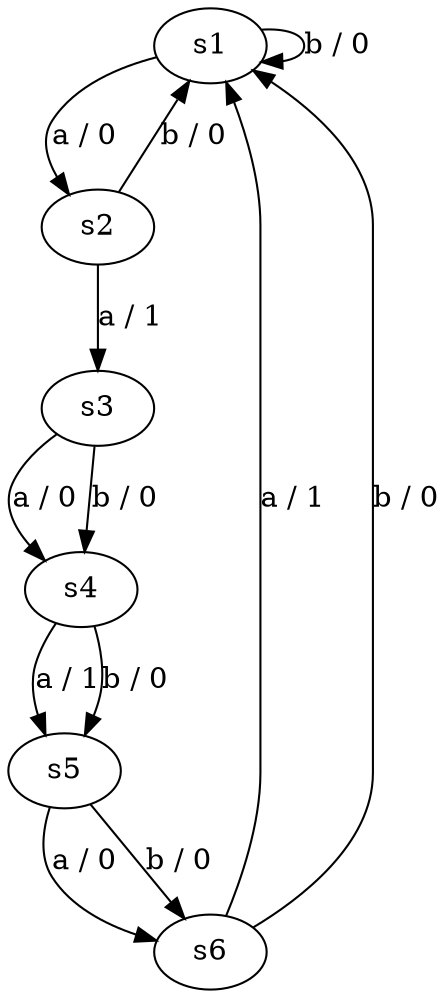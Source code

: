 digraph distinguishable {
    s1 -> s2 [label="a / 0"];
    s2 -> s3 [label="a / 1"];
    s3 -> s4 [label="a / 0"];
    s4 -> s5 [label="a / 1"];
    s5 -> s6 [label="a / 0"];
    s6 -> s1 [label="a / 1"];

    s1 -> s1 [label="b / 0"];
    s2 -> s1 [label="b / 0"];
    s3 -> s4 [label="b / 0"];
    s4 -> s5 [label="b / 0"];
    s5 -> s6 [label="b / 0"];
    s6 -> s1 [label="b / 0"];
}
